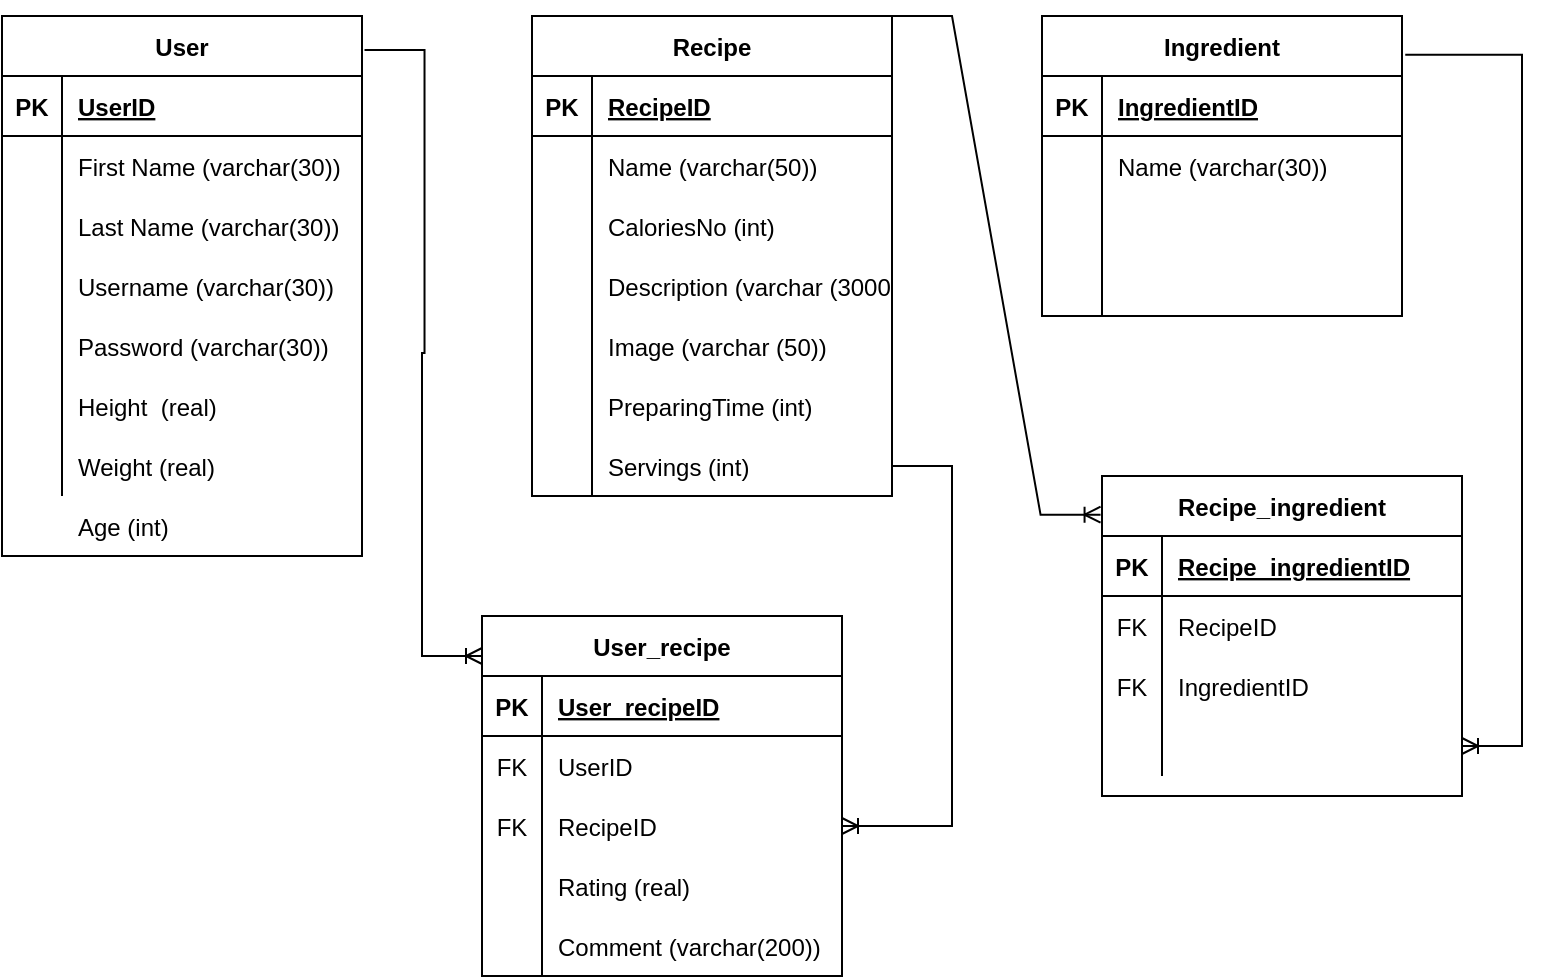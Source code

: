 <mxfile version="15.4.3" type="github"><diagram id="0N7uUOoDFhNXgDgxzHGo" name="Page-1"><mxGraphModel dx="1038" dy="547" grid="1" gridSize="10" guides="1" tooltips="1" connect="1" arrows="1" fold="1" page="1" pageScale="1" pageWidth="850" pageHeight="1100" math="0" shadow="0"><root><mxCell id="0"/><mxCell id="1" parent="0"/><mxCell id="iUJxZUWX9v71h7eGMHcG-1" value="Recipe" style="shape=table;startSize=30;container=1;collapsible=1;childLayout=tableLayout;fixedRows=1;rowLines=0;fontStyle=1;align=center;resizeLast=1;" vertex="1" parent="1"><mxGeometry x="335" y="50" width="180" height="240" as="geometry"/></mxCell><mxCell id="iUJxZUWX9v71h7eGMHcG-2" value="" style="shape=partialRectangle;collapsible=0;dropTarget=0;pointerEvents=0;fillColor=none;top=0;left=0;bottom=1;right=0;points=[[0,0.5],[1,0.5]];portConstraint=eastwest;" vertex="1" parent="iUJxZUWX9v71h7eGMHcG-1"><mxGeometry y="30" width="180" height="30" as="geometry"/></mxCell><mxCell id="iUJxZUWX9v71h7eGMHcG-3" value="PK" style="shape=partialRectangle;connectable=0;fillColor=none;top=0;left=0;bottom=0;right=0;fontStyle=1;overflow=hidden;" vertex="1" parent="iUJxZUWX9v71h7eGMHcG-2"><mxGeometry width="30" height="30" as="geometry"><mxRectangle width="30" height="30" as="alternateBounds"/></mxGeometry></mxCell><mxCell id="iUJxZUWX9v71h7eGMHcG-4" value="RecipeID" style="shape=partialRectangle;connectable=0;fillColor=none;top=0;left=0;bottom=0;right=0;align=left;spacingLeft=6;fontStyle=5;overflow=hidden;" vertex="1" parent="iUJxZUWX9v71h7eGMHcG-2"><mxGeometry x="30" width="150" height="30" as="geometry"><mxRectangle width="150" height="30" as="alternateBounds"/></mxGeometry></mxCell><mxCell id="iUJxZUWX9v71h7eGMHcG-5" value="" style="shape=partialRectangle;collapsible=0;dropTarget=0;pointerEvents=0;fillColor=none;top=0;left=0;bottom=0;right=0;points=[[0,0.5],[1,0.5]];portConstraint=eastwest;" vertex="1" parent="iUJxZUWX9v71h7eGMHcG-1"><mxGeometry y="60" width="180" height="30" as="geometry"/></mxCell><mxCell id="iUJxZUWX9v71h7eGMHcG-6" value="" style="shape=partialRectangle;connectable=0;fillColor=none;top=0;left=0;bottom=0;right=0;editable=1;overflow=hidden;" vertex="1" parent="iUJxZUWX9v71h7eGMHcG-5"><mxGeometry width="30" height="30" as="geometry"><mxRectangle width="30" height="30" as="alternateBounds"/></mxGeometry></mxCell><mxCell id="iUJxZUWX9v71h7eGMHcG-7" value="Name (varchar(50))" style="shape=partialRectangle;connectable=0;fillColor=none;top=0;left=0;bottom=0;right=0;align=left;spacingLeft=6;overflow=hidden;" vertex="1" parent="iUJxZUWX9v71h7eGMHcG-5"><mxGeometry x="30" width="150" height="30" as="geometry"><mxRectangle width="150" height="30" as="alternateBounds"/></mxGeometry></mxCell><mxCell id="iUJxZUWX9v71h7eGMHcG-8" value="" style="shape=partialRectangle;collapsible=0;dropTarget=0;pointerEvents=0;fillColor=none;top=0;left=0;bottom=0;right=0;points=[[0,0.5],[1,0.5]];portConstraint=eastwest;" vertex="1" parent="iUJxZUWX9v71h7eGMHcG-1"><mxGeometry y="90" width="180" height="30" as="geometry"/></mxCell><mxCell id="iUJxZUWX9v71h7eGMHcG-9" value="" style="shape=partialRectangle;connectable=0;fillColor=none;top=0;left=0;bottom=0;right=0;editable=1;overflow=hidden;" vertex="1" parent="iUJxZUWX9v71h7eGMHcG-8"><mxGeometry width="30" height="30" as="geometry"><mxRectangle width="30" height="30" as="alternateBounds"/></mxGeometry></mxCell><mxCell id="iUJxZUWX9v71h7eGMHcG-10" value="CaloriesNo (int)" style="shape=partialRectangle;connectable=0;fillColor=none;top=0;left=0;bottom=0;right=0;align=left;spacingLeft=6;overflow=hidden;" vertex="1" parent="iUJxZUWX9v71h7eGMHcG-8"><mxGeometry x="30" width="150" height="30" as="geometry"><mxRectangle width="150" height="30" as="alternateBounds"/></mxGeometry></mxCell><mxCell id="iUJxZUWX9v71h7eGMHcG-11" value="" style="shape=partialRectangle;collapsible=0;dropTarget=0;pointerEvents=0;fillColor=none;top=0;left=0;bottom=0;right=0;points=[[0,0.5],[1,0.5]];portConstraint=eastwest;" vertex="1" parent="iUJxZUWX9v71h7eGMHcG-1"><mxGeometry y="120" width="180" height="30" as="geometry"/></mxCell><mxCell id="iUJxZUWX9v71h7eGMHcG-12" value="" style="shape=partialRectangle;connectable=0;fillColor=none;top=0;left=0;bottom=0;right=0;editable=1;overflow=hidden;" vertex="1" parent="iUJxZUWX9v71h7eGMHcG-11"><mxGeometry width="30" height="30" as="geometry"><mxRectangle width="30" height="30" as="alternateBounds"/></mxGeometry></mxCell><mxCell id="iUJxZUWX9v71h7eGMHcG-13" value="Description (varchar (3000))" style="shape=partialRectangle;connectable=0;fillColor=none;top=0;left=0;bottom=0;right=0;align=left;spacingLeft=6;overflow=hidden;" vertex="1" parent="iUJxZUWX9v71h7eGMHcG-11"><mxGeometry x="30" width="150" height="30" as="geometry"><mxRectangle width="150" height="30" as="alternateBounds"/></mxGeometry></mxCell><mxCell id="iUJxZUWX9v71h7eGMHcG-48" value="" style="shape=partialRectangle;collapsible=0;dropTarget=0;pointerEvents=0;fillColor=none;top=0;left=0;bottom=0;right=0;points=[[0,0.5],[1,0.5]];portConstraint=eastwest;" vertex="1" parent="iUJxZUWX9v71h7eGMHcG-1"><mxGeometry y="150" width="180" height="30" as="geometry"/></mxCell><mxCell id="iUJxZUWX9v71h7eGMHcG-49" value="" style="shape=partialRectangle;connectable=0;fillColor=none;top=0;left=0;bottom=0;right=0;editable=1;overflow=hidden;" vertex="1" parent="iUJxZUWX9v71h7eGMHcG-48"><mxGeometry width="30" height="30" as="geometry"><mxRectangle width="30" height="30" as="alternateBounds"/></mxGeometry></mxCell><mxCell id="iUJxZUWX9v71h7eGMHcG-50" value="Image (varchar (50))" style="shape=partialRectangle;connectable=0;fillColor=none;top=0;left=0;bottom=0;right=0;align=left;spacingLeft=6;overflow=hidden;" vertex="1" parent="iUJxZUWX9v71h7eGMHcG-48"><mxGeometry x="30" width="150" height="30" as="geometry"><mxRectangle width="150" height="30" as="alternateBounds"/></mxGeometry></mxCell><mxCell id="iUJxZUWX9v71h7eGMHcG-52" value="" style="shape=partialRectangle;collapsible=0;dropTarget=0;pointerEvents=0;fillColor=none;top=0;left=0;bottom=0;right=0;points=[[0,0.5],[1,0.5]];portConstraint=eastwest;" vertex="1" parent="iUJxZUWX9v71h7eGMHcG-1"><mxGeometry y="180" width="180" height="30" as="geometry"/></mxCell><mxCell id="iUJxZUWX9v71h7eGMHcG-53" value="" style="shape=partialRectangle;connectable=0;fillColor=none;top=0;left=0;bottom=0;right=0;editable=1;overflow=hidden;" vertex="1" parent="iUJxZUWX9v71h7eGMHcG-52"><mxGeometry width="30" height="30" as="geometry"><mxRectangle width="30" height="30" as="alternateBounds"/></mxGeometry></mxCell><mxCell id="iUJxZUWX9v71h7eGMHcG-54" value="PreparingTime (int)" style="shape=partialRectangle;connectable=0;fillColor=none;top=0;left=0;bottom=0;right=0;align=left;spacingLeft=6;overflow=hidden;" vertex="1" parent="iUJxZUWX9v71h7eGMHcG-52"><mxGeometry x="30" width="150" height="30" as="geometry"><mxRectangle width="150" height="30" as="alternateBounds"/></mxGeometry></mxCell><mxCell id="iUJxZUWX9v71h7eGMHcG-69" value="" style="shape=partialRectangle;collapsible=0;dropTarget=0;pointerEvents=0;fillColor=none;top=0;left=0;bottom=0;right=0;points=[[0,0.5],[1,0.5]];portConstraint=eastwest;" vertex="1" parent="iUJxZUWX9v71h7eGMHcG-1"><mxGeometry y="210" width="180" height="30" as="geometry"/></mxCell><mxCell id="iUJxZUWX9v71h7eGMHcG-70" value="" style="shape=partialRectangle;connectable=0;fillColor=none;top=0;left=0;bottom=0;right=0;editable=1;overflow=hidden;" vertex="1" parent="iUJxZUWX9v71h7eGMHcG-69"><mxGeometry width="30" height="30" as="geometry"><mxRectangle width="30" height="30" as="alternateBounds"/></mxGeometry></mxCell><mxCell id="iUJxZUWX9v71h7eGMHcG-71" value="Servings (int)" style="shape=partialRectangle;connectable=0;fillColor=none;top=0;left=0;bottom=0;right=0;align=left;spacingLeft=6;overflow=hidden;" vertex="1" parent="iUJxZUWX9v71h7eGMHcG-69"><mxGeometry x="30" width="150" height="30" as="geometry"><mxRectangle width="150" height="30" as="alternateBounds"/></mxGeometry></mxCell><mxCell id="iUJxZUWX9v71h7eGMHcG-14" value="User" style="shape=table;startSize=30;container=1;collapsible=1;childLayout=tableLayout;fixedRows=1;rowLines=0;fontStyle=1;align=center;resizeLast=1;" vertex="1" parent="1"><mxGeometry x="70" y="50" width="180" height="270" as="geometry"/></mxCell><mxCell id="iUJxZUWX9v71h7eGMHcG-15" value="" style="shape=partialRectangle;collapsible=0;dropTarget=0;pointerEvents=0;fillColor=none;top=0;left=0;bottom=1;right=0;points=[[0,0.5],[1,0.5]];portConstraint=eastwest;" vertex="1" parent="iUJxZUWX9v71h7eGMHcG-14"><mxGeometry y="30" width="180" height="30" as="geometry"/></mxCell><mxCell id="iUJxZUWX9v71h7eGMHcG-16" value="PK" style="shape=partialRectangle;connectable=0;fillColor=none;top=0;left=0;bottom=0;right=0;fontStyle=1;overflow=hidden;" vertex="1" parent="iUJxZUWX9v71h7eGMHcG-15"><mxGeometry width="30" height="30" as="geometry"><mxRectangle width="30" height="30" as="alternateBounds"/></mxGeometry></mxCell><mxCell id="iUJxZUWX9v71h7eGMHcG-17" value="UserID" style="shape=partialRectangle;connectable=0;fillColor=none;top=0;left=0;bottom=0;right=0;align=left;spacingLeft=6;fontStyle=5;overflow=hidden;" vertex="1" parent="iUJxZUWX9v71h7eGMHcG-15"><mxGeometry x="30" width="150" height="30" as="geometry"><mxRectangle width="150" height="30" as="alternateBounds"/></mxGeometry></mxCell><mxCell id="iUJxZUWX9v71h7eGMHcG-18" value="" style="shape=partialRectangle;collapsible=0;dropTarget=0;pointerEvents=0;fillColor=none;top=0;left=0;bottom=0;right=0;points=[[0,0.5],[1,0.5]];portConstraint=eastwest;" vertex="1" parent="iUJxZUWX9v71h7eGMHcG-14"><mxGeometry y="60" width="180" height="30" as="geometry"/></mxCell><mxCell id="iUJxZUWX9v71h7eGMHcG-19" value="" style="shape=partialRectangle;connectable=0;fillColor=none;top=0;left=0;bottom=0;right=0;editable=1;overflow=hidden;" vertex="1" parent="iUJxZUWX9v71h7eGMHcG-18"><mxGeometry width="30" height="30" as="geometry"><mxRectangle width="30" height="30" as="alternateBounds"/></mxGeometry></mxCell><mxCell id="iUJxZUWX9v71h7eGMHcG-20" value="First Name (varchar(30))" style="shape=partialRectangle;connectable=0;fillColor=none;top=0;left=0;bottom=0;right=0;align=left;spacingLeft=6;overflow=hidden;" vertex="1" parent="iUJxZUWX9v71h7eGMHcG-18"><mxGeometry x="30" width="150" height="30" as="geometry"><mxRectangle width="150" height="30" as="alternateBounds"/></mxGeometry></mxCell><mxCell id="iUJxZUWX9v71h7eGMHcG-21" value="" style="shape=partialRectangle;collapsible=0;dropTarget=0;pointerEvents=0;fillColor=none;top=0;left=0;bottom=0;right=0;points=[[0,0.5],[1,0.5]];portConstraint=eastwest;" vertex="1" parent="iUJxZUWX9v71h7eGMHcG-14"><mxGeometry y="90" width="180" height="30" as="geometry"/></mxCell><mxCell id="iUJxZUWX9v71h7eGMHcG-22" value="" style="shape=partialRectangle;connectable=0;fillColor=none;top=0;left=0;bottom=0;right=0;editable=1;overflow=hidden;" vertex="1" parent="iUJxZUWX9v71h7eGMHcG-21"><mxGeometry width="30" height="30" as="geometry"><mxRectangle width="30" height="30" as="alternateBounds"/></mxGeometry></mxCell><mxCell id="iUJxZUWX9v71h7eGMHcG-23" value="Last Name (varchar(30))" style="shape=partialRectangle;connectable=0;fillColor=none;top=0;left=0;bottom=0;right=0;align=left;spacingLeft=6;overflow=hidden;" vertex="1" parent="iUJxZUWX9v71h7eGMHcG-21"><mxGeometry x="30" width="150" height="30" as="geometry"><mxRectangle width="150" height="30" as="alternateBounds"/></mxGeometry></mxCell><mxCell id="iUJxZUWX9v71h7eGMHcG-24" value="" style="shape=partialRectangle;collapsible=0;dropTarget=0;pointerEvents=0;fillColor=none;top=0;left=0;bottom=0;right=0;points=[[0,0.5],[1,0.5]];portConstraint=eastwest;" vertex="1" parent="iUJxZUWX9v71h7eGMHcG-14"><mxGeometry y="120" width="180" height="30" as="geometry"/></mxCell><mxCell id="iUJxZUWX9v71h7eGMHcG-25" value="" style="shape=partialRectangle;connectable=0;fillColor=none;top=0;left=0;bottom=0;right=0;editable=1;overflow=hidden;" vertex="1" parent="iUJxZUWX9v71h7eGMHcG-24"><mxGeometry width="30" height="30" as="geometry"><mxRectangle width="30" height="30" as="alternateBounds"/></mxGeometry></mxCell><mxCell id="iUJxZUWX9v71h7eGMHcG-26" value="Username (varchar(30))" style="shape=partialRectangle;connectable=0;fillColor=none;top=0;left=0;bottom=0;right=0;align=left;spacingLeft=6;overflow=hidden;" vertex="1" parent="iUJxZUWX9v71h7eGMHcG-24"><mxGeometry x="30" width="150" height="30" as="geometry"><mxRectangle width="150" height="30" as="alternateBounds"/></mxGeometry></mxCell><mxCell id="iUJxZUWX9v71h7eGMHcG-32" value="" style="shape=partialRectangle;collapsible=0;dropTarget=0;pointerEvents=0;fillColor=none;top=0;left=0;bottom=0;right=0;points=[[0,0.5],[1,0.5]];portConstraint=eastwest;" vertex="1" parent="iUJxZUWX9v71h7eGMHcG-14"><mxGeometry y="150" width="180" height="30" as="geometry"/></mxCell><mxCell id="iUJxZUWX9v71h7eGMHcG-33" value="" style="shape=partialRectangle;connectable=0;fillColor=none;top=0;left=0;bottom=0;right=0;editable=1;overflow=hidden;" vertex="1" parent="iUJxZUWX9v71h7eGMHcG-32"><mxGeometry width="30" height="30" as="geometry"><mxRectangle width="30" height="30" as="alternateBounds"/></mxGeometry></mxCell><mxCell id="iUJxZUWX9v71h7eGMHcG-34" value="Password (varchar(30))" style="shape=partialRectangle;connectable=0;fillColor=none;top=0;left=0;bottom=0;right=0;align=left;spacingLeft=6;overflow=hidden;" vertex="1" parent="iUJxZUWX9v71h7eGMHcG-32"><mxGeometry x="30" width="150" height="30" as="geometry"><mxRectangle width="150" height="30" as="alternateBounds"/></mxGeometry></mxCell><mxCell id="iUJxZUWX9v71h7eGMHcG-36" value="" style="shape=partialRectangle;collapsible=0;dropTarget=0;pointerEvents=0;fillColor=none;top=0;left=0;bottom=0;right=0;points=[[0,0.5],[1,0.5]];portConstraint=eastwest;" vertex="1" parent="iUJxZUWX9v71h7eGMHcG-14"><mxGeometry y="180" width="180" height="30" as="geometry"/></mxCell><mxCell id="iUJxZUWX9v71h7eGMHcG-37" value="" style="shape=partialRectangle;connectable=0;fillColor=none;top=0;left=0;bottom=0;right=0;editable=1;overflow=hidden;" vertex="1" parent="iUJxZUWX9v71h7eGMHcG-36"><mxGeometry width="30" height="30" as="geometry"><mxRectangle width="30" height="30" as="alternateBounds"/></mxGeometry></mxCell><mxCell id="iUJxZUWX9v71h7eGMHcG-38" value="Height  (real)" style="shape=partialRectangle;connectable=0;fillColor=none;top=0;left=0;bottom=0;right=0;align=left;spacingLeft=6;overflow=hidden;" vertex="1" parent="iUJxZUWX9v71h7eGMHcG-36"><mxGeometry x="30" width="150" height="30" as="geometry"><mxRectangle width="150" height="30" as="alternateBounds"/></mxGeometry></mxCell><mxCell id="iUJxZUWX9v71h7eGMHcG-40" value="" style="shape=partialRectangle;collapsible=0;dropTarget=0;pointerEvents=0;fillColor=none;top=0;left=0;bottom=0;right=0;points=[[0,0.5],[1,0.5]];portConstraint=eastwest;" vertex="1" parent="iUJxZUWX9v71h7eGMHcG-14"><mxGeometry y="210" width="180" height="30" as="geometry"/></mxCell><mxCell id="iUJxZUWX9v71h7eGMHcG-41" value="" style="shape=partialRectangle;connectable=0;fillColor=none;top=0;left=0;bottom=0;right=0;editable=1;overflow=hidden;" vertex="1" parent="iUJxZUWX9v71h7eGMHcG-40"><mxGeometry width="30" height="30" as="geometry"><mxRectangle width="30" height="30" as="alternateBounds"/></mxGeometry></mxCell><mxCell id="iUJxZUWX9v71h7eGMHcG-42" value="Weight (real)" style="shape=partialRectangle;connectable=0;fillColor=none;top=0;left=0;bottom=0;right=0;align=left;spacingLeft=6;overflow=hidden;" vertex="1" parent="iUJxZUWX9v71h7eGMHcG-40"><mxGeometry x="30" width="150" height="30" as="geometry"><mxRectangle width="150" height="30" as="alternateBounds"/></mxGeometry></mxCell><mxCell id="iUJxZUWX9v71h7eGMHcG-43" value="" style="shape=table;startSize=0;container=1;collapsible=1;childLayout=tableLayout;fixedRows=1;rowLines=0;fontStyle=0;align=center;resizeLast=1;strokeColor=none;fillColor=none;" vertex="1" parent="1"><mxGeometry x="70" y="290" width="180" height="30" as="geometry"/></mxCell><mxCell id="iUJxZUWX9v71h7eGMHcG-44" value="" style="shape=partialRectangle;collapsible=0;dropTarget=0;pointerEvents=0;fillColor=none;top=0;left=0;bottom=0;right=0;points=[[0,0.5],[1,0.5]];portConstraint=eastwest;" vertex="1" parent="iUJxZUWX9v71h7eGMHcG-43"><mxGeometry width="180" height="30" as="geometry"/></mxCell><mxCell id="iUJxZUWX9v71h7eGMHcG-45" value="" style="shape=partialRectangle;connectable=0;fillColor=none;top=0;left=0;bottom=0;right=0;editable=1;overflow=hidden;" vertex="1" parent="iUJxZUWX9v71h7eGMHcG-44"><mxGeometry width="30" height="30" as="geometry"><mxRectangle width="30" height="30" as="alternateBounds"/></mxGeometry></mxCell><mxCell id="iUJxZUWX9v71h7eGMHcG-46" value="Age (int)" style="shape=partialRectangle;connectable=0;fillColor=none;top=0;left=0;bottom=0;right=0;align=left;spacingLeft=6;overflow=hidden;" vertex="1" parent="iUJxZUWX9v71h7eGMHcG-44"><mxGeometry x="30" width="150" height="30" as="geometry"><mxRectangle width="150" height="30" as="alternateBounds"/></mxGeometry></mxCell><mxCell id="iUJxZUWX9v71h7eGMHcG-55" value="Ingredient" style="shape=table;startSize=30;container=1;collapsible=1;childLayout=tableLayout;fixedRows=1;rowLines=0;fontStyle=1;align=center;resizeLast=1;" vertex="1" parent="1"><mxGeometry x="590" y="50" width="180" height="150" as="geometry"/></mxCell><mxCell id="iUJxZUWX9v71h7eGMHcG-56" value="" style="shape=partialRectangle;collapsible=0;dropTarget=0;pointerEvents=0;fillColor=none;top=0;left=0;bottom=1;right=0;points=[[0,0.5],[1,0.5]];portConstraint=eastwest;" vertex="1" parent="iUJxZUWX9v71h7eGMHcG-55"><mxGeometry y="30" width="180" height="30" as="geometry"/></mxCell><mxCell id="iUJxZUWX9v71h7eGMHcG-57" value="PK" style="shape=partialRectangle;connectable=0;fillColor=none;top=0;left=0;bottom=0;right=0;fontStyle=1;overflow=hidden;" vertex="1" parent="iUJxZUWX9v71h7eGMHcG-56"><mxGeometry width="30" height="30" as="geometry"><mxRectangle width="30" height="30" as="alternateBounds"/></mxGeometry></mxCell><mxCell id="iUJxZUWX9v71h7eGMHcG-58" value="IngredientID" style="shape=partialRectangle;connectable=0;fillColor=none;top=0;left=0;bottom=0;right=0;align=left;spacingLeft=6;fontStyle=5;overflow=hidden;" vertex="1" parent="iUJxZUWX9v71h7eGMHcG-56"><mxGeometry x="30" width="150" height="30" as="geometry"><mxRectangle width="150" height="30" as="alternateBounds"/></mxGeometry></mxCell><mxCell id="iUJxZUWX9v71h7eGMHcG-59" value="" style="shape=partialRectangle;collapsible=0;dropTarget=0;pointerEvents=0;fillColor=none;top=0;left=0;bottom=0;right=0;points=[[0,0.5],[1,0.5]];portConstraint=eastwest;" vertex="1" parent="iUJxZUWX9v71h7eGMHcG-55"><mxGeometry y="60" width="180" height="30" as="geometry"/></mxCell><mxCell id="iUJxZUWX9v71h7eGMHcG-60" value="" style="shape=partialRectangle;connectable=0;fillColor=none;top=0;left=0;bottom=0;right=0;editable=1;overflow=hidden;" vertex="1" parent="iUJxZUWX9v71h7eGMHcG-59"><mxGeometry width="30" height="30" as="geometry"><mxRectangle width="30" height="30" as="alternateBounds"/></mxGeometry></mxCell><mxCell id="iUJxZUWX9v71h7eGMHcG-61" value="Name (varchar(30))" style="shape=partialRectangle;connectable=0;fillColor=none;top=0;left=0;bottom=0;right=0;align=left;spacingLeft=6;overflow=hidden;" vertex="1" parent="iUJxZUWX9v71h7eGMHcG-59"><mxGeometry x="30" width="150" height="30" as="geometry"><mxRectangle width="150" height="30" as="alternateBounds"/></mxGeometry></mxCell><mxCell id="iUJxZUWX9v71h7eGMHcG-62" value="" style="shape=partialRectangle;collapsible=0;dropTarget=0;pointerEvents=0;fillColor=none;top=0;left=0;bottom=0;right=0;points=[[0,0.5],[1,0.5]];portConstraint=eastwest;" vertex="1" parent="iUJxZUWX9v71h7eGMHcG-55"><mxGeometry y="90" width="180" height="30" as="geometry"/></mxCell><mxCell id="iUJxZUWX9v71h7eGMHcG-63" value="" style="shape=partialRectangle;connectable=0;fillColor=none;top=0;left=0;bottom=0;right=0;editable=1;overflow=hidden;" vertex="1" parent="iUJxZUWX9v71h7eGMHcG-62"><mxGeometry width="30" height="30" as="geometry"><mxRectangle width="30" height="30" as="alternateBounds"/></mxGeometry></mxCell><mxCell id="iUJxZUWX9v71h7eGMHcG-64" value="" style="shape=partialRectangle;connectable=0;fillColor=none;top=0;left=0;bottom=0;right=0;align=left;spacingLeft=6;overflow=hidden;" vertex="1" parent="iUJxZUWX9v71h7eGMHcG-62"><mxGeometry x="30" width="150" height="30" as="geometry"><mxRectangle width="150" height="30" as="alternateBounds"/></mxGeometry></mxCell><mxCell id="iUJxZUWX9v71h7eGMHcG-65" value="" style="shape=partialRectangle;collapsible=0;dropTarget=0;pointerEvents=0;fillColor=none;top=0;left=0;bottom=0;right=0;points=[[0,0.5],[1,0.5]];portConstraint=eastwest;" vertex="1" parent="iUJxZUWX9v71h7eGMHcG-55"><mxGeometry y="120" width="180" height="30" as="geometry"/></mxCell><mxCell id="iUJxZUWX9v71h7eGMHcG-66" value="" style="shape=partialRectangle;connectable=0;fillColor=none;top=0;left=0;bottom=0;right=0;editable=1;overflow=hidden;" vertex="1" parent="iUJxZUWX9v71h7eGMHcG-65"><mxGeometry width="30" height="30" as="geometry"><mxRectangle width="30" height="30" as="alternateBounds"/></mxGeometry></mxCell><mxCell id="iUJxZUWX9v71h7eGMHcG-67" value="" style="shape=partialRectangle;connectable=0;fillColor=none;top=0;left=0;bottom=0;right=0;align=left;spacingLeft=6;overflow=hidden;" vertex="1" parent="iUJxZUWX9v71h7eGMHcG-65"><mxGeometry x="30" width="150" height="30" as="geometry"><mxRectangle width="150" height="30" as="alternateBounds"/></mxGeometry></mxCell><mxCell id="iUJxZUWX9v71h7eGMHcG-77" value="Recipe_ingredient" style="shape=table;startSize=30;container=1;collapsible=1;childLayout=tableLayout;fixedRows=1;rowLines=0;fontStyle=1;align=center;resizeLast=1;" vertex="1" parent="1"><mxGeometry x="620" y="280" width="180" height="160" as="geometry"/></mxCell><mxCell id="iUJxZUWX9v71h7eGMHcG-78" value="" style="shape=partialRectangle;collapsible=0;dropTarget=0;pointerEvents=0;fillColor=none;top=0;left=0;bottom=1;right=0;points=[[0,0.5],[1,0.5]];portConstraint=eastwest;" vertex="1" parent="iUJxZUWX9v71h7eGMHcG-77"><mxGeometry y="30" width="180" height="30" as="geometry"/></mxCell><mxCell id="iUJxZUWX9v71h7eGMHcG-79" value="PK" style="shape=partialRectangle;connectable=0;fillColor=none;top=0;left=0;bottom=0;right=0;fontStyle=1;overflow=hidden;" vertex="1" parent="iUJxZUWX9v71h7eGMHcG-78"><mxGeometry width="30" height="30" as="geometry"><mxRectangle width="30" height="30" as="alternateBounds"/></mxGeometry></mxCell><mxCell id="iUJxZUWX9v71h7eGMHcG-80" value="Recipe_ingredientID" style="shape=partialRectangle;connectable=0;fillColor=none;top=0;left=0;bottom=0;right=0;align=left;spacingLeft=6;fontStyle=5;overflow=hidden;" vertex="1" parent="iUJxZUWX9v71h7eGMHcG-78"><mxGeometry x="30" width="150" height="30" as="geometry"><mxRectangle width="150" height="30" as="alternateBounds"/></mxGeometry></mxCell><mxCell id="iUJxZUWX9v71h7eGMHcG-81" value="" style="shape=partialRectangle;collapsible=0;dropTarget=0;pointerEvents=0;fillColor=none;top=0;left=0;bottom=0;right=0;points=[[0,0.5],[1,0.5]];portConstraint=eastwest;" vertex="1" parent="iUJxZUWX9v71h7eGMHcG-77"><mxGeometry y="60" width="180" height="30" as="geometry"/></mxCell><mxCell id="iUJxZUWX9v71h7eGMHcG-82" value="FK" style="shape=partialRectangle;connectable=0;fillColor=none;top=0;left=0;bottom=0;right=0;editable=1;overflow=hidden;" vertex="1" parent="iUJxZUWX9v71h7eGMHcG-81"><mxGeometry width="30" height="30" as="geometry"><mxRectangle width="30" height="30" as="alternateBounds"/></mxGeometry></mxCell><mxCell id="iUJxZUWX9v71h7eGMHcG-83" value="RecipeID" style="shape=partialRectangle;connectable=0;fillColor=none;top=0;left=0;bottom=0;right=0;align=left;spacingLeft=6;overflow=hidden;" vertex="1" parent="iUJxZUWX9v71h7eGMHcG-81"><mxGeometry x="30" width="150" height="30" as="geometry"><mxRectangle width="150" height="30" as="alternateBounds"/></mxGeometry></mxCell><mxCell id="iUJxZUWX9v71h7eGMHcG-84" value="" style="shape=partialRectangle;collapsible=0;dropTarget=0;pointerEvents=0;fillColor=none;top=0;left=0;bottom=0;right=0;points=[[0,0.5],[1,0.5]];portConstraint=eastwest;" vertex="1" parent="iUJxZUWX9v71h7eGMHcG-77"><mxGeometry y="90" width="180" height="30" as="geometry"/></mxCell><mxCell id="iUJxZUWX9v71h7eGMHcG-85" value="FK" style="shape=partialRectangle;connectable=0;fillColor=none;top=0;left=0;bottom=0;right=0;editable=1;overflow=hidden;" vertex="1" parent="iUJxZUWX9v71h7eGMHcG-84"><mxGeometry width="30" height="30" as="geometry"><mxRectangle width="30" height="30" as="alternateBounds"/></mxGeometry></mxCell><mxCell id="iUJxZUWX9v71h7eGMHcG-86" value="IngredientID" style="shape=partialRectangle;connectable=0;fillColor=none;top=0;left=0;bottom=0;right=0;align=left;spacingLeft=6;overflow=hidden;" vertex="1" parent="iUJxZUWX9v71h7eGMHcG-84"><mxGeometry x="30" width="150" height="30" as="geometry"><mxRectangle width="150" height="30" as="alternateBounds"/></mxGeometry></mxCell><mxCell id="iUJxZUWX9v71h7eGMHcG-87" value="" style="shape=partialRectangle;collapsible=0;dropTarget=0;pointerEvents=0;fillColor=none;top=0;left=0;bottom=0;right=0;points=[[0,0.5],[1,0.5]];portConstraint=eastwest;" vertex="1" parent="iUJxZUWX9v71h7eGMHcG-77"><mxGeometry y="120" width="180" height="30" as="geometry"/></mxCell><mxCell id="iUJxZUWX9v71h7eGMHcG-88" value="" style="shape=partialRectangle;connectable=0;fillColor=none;top=0;left=0;bottom=0;right=0;editable=1;overflow=hidden;" vertex="1" parent="iUJxZUWX9v71h7eGMHcG-87"><mxGeometry width="30" height="30" as="geometry"><mxRectangle width="30" height="30" as="alternateBounds"/></mxGeometry></mxCell><mxCell id="iUJxZUWX9v71h7eGMHcG-89" value="" style="shape=partialRectangle;connectable=0;fillColor=none;top=0;left=0;bottom=0;right=0;align=left;spacingLeft=6;overflow=hidden;" vertex="1" parent="iUJxZUWX9v71h7eGMHcG-87"><mxGeometry x="30" width="150" height="30" as="geometry"><mxRectangle width="150" height="30" as="alternateBounds"/></mxGeometry></mxCell><mxCell id="iUJxZUWX9v71h7eGMHcG-90" value="User_recipe" style="shape=table;startSize=30;container=1;collapsible=1;childLayout=tableLayout;fixedRows=1;rowLines=0;fontStyle=1;align=center;resizeLast=1;" vertex="1" parent="1"><mxGeometry x="310" y="350" width="180" height="180" as="geometry"/></mxCell><mxCell id="iUJxZUWX9v71h7eGMHcG-91" value="" style="shape=partialRectangle;collapsible=0;dropTarget=0;pointerEvents=0;fillColor=none;top=0;left=0;bottom=1;right=0;points=[[0,0.5],[1,0.5]];portConstraint=eastwest;" vertex="1" parent="iUJxZUWX9v71h7eGMHcG-90"><mxGeometry y="30" width="180" height="30" as="geometry"/></mxCell><mxCell id="iUJxZUWX9v71h7eGMHcG-92" value="PK" style="shape=partialRectangle;connectable=0;fillColor=none;top=0;left=0;bottom=0;right=0;fontStyle=1;overflow=hidden;" vertex="1" parent="iUJxZUWX9v71h7eGMHcG-91"><mxGeometry width="30" height="30" as="geometry"><mxRectangle width="30" height="30" as="alternateBounds"/></mxGeometry></mxCell><mxCell id="iUJxZUWX9v71h7eGMHcG-93" value="User_recipeID" style="shape=partialRectangle;connectable=0;fillColor=none;top=0;left=0;bottom=0;right=0;align=left;spacingLeft=6;fontStyle=5;overflow=hidden;" vertex="1" parent="iUJxZUWX9v71h7eGMHcG-91"><mxGeometry x="30" width="150" height="30" as="geometry"><mxRectangle width="150" height="30" as="alternateBounds"/></mxGeometry></mxCell><mxCell id="iUJxZUWX9v71h7eGMHcG-94" value="" style="shape=partialRectangle;collapsible=0;dropTarget=0;pointerEvents=0;fillColor=none;top=0;left=0;bottom=0;right=0;points=[[0,0.5],[1,0.5]];portConstraint=eastwest;" vertex="1" parent="iUJxZUWX9v71h7eGMHcG-90"><mxGeometry y="60" width="180" height="30" as="geometry"/></mxCell><mxCell id="iUJxZUWX9v71h7eGMHcG-95" value="FK" style="shape=partialRectangle;connectable=0;fillColor=none;top=0;left=0;bottom=0;right=0;editable=1;overflow=hidden;" vertex="1" parent="iUJxZUWX9v71h7eGMHcG-94"><mxGeometry width="30" height="30" as="geometry"><mxRectangle width="30" height="30" as="alternateBounds"/></mxGeometry></mxCell><mxCell id="iUJxZUWX9v71h7eGMHcG-96" value="UserID" style="shape=partialRectangle;connectable=0;fillColor=none;top=0;left=0;bottom=0;right=0;align=left;spacingLeft=6;overflow=hidden;" vertex="1" parent="iUJxZUWX9v71h7eGMHcG-94"><mxGeometry x="30" width="150" height="30" as="geometry"><mxRectangle width="150" height="30" as="alternateBounds"/></mxGeometry></mxCell><mxCell id="iUJxZUWX9v71h7eGMHcG-97" value="" style="shape=partialRectangle;collapsible=0;dropTarget=0;pointerEvents=0;fillColor=none;top=0;left=0;bottom=0;right=0;points=[[0,0.5],[1,0.5]];portConstraint=eastwest;" vertex="1" parent="iUJxZUWX9v71h7eGMHcG-90"><mxGeometry y="90" width="180" height="30" as="geometry"/></mxCell><mxCell id="iUJxZUWX9v71h7eGMHcG-98" value="FK" style="shape=partialRectangle;connectable=0;fillColor=none;top=0;left=0;bottom=0;right=0;editable=1;overflow=hidden;" vertex="1" parent="iUJxZUWX9v71h7eGMHcG-97"><mxGeometry width="30" height="30" as="geometry"><mxRectangle width="30" height="30" as="alternateBounds"/></mxGeometry></mxCell><mxCell id="iUJxZUWX9v71h7eGMHcG-99" value="RecipeID" style="shape=partialRectangle;connectable=0;fillColor=none;top=0;left=0;bottom=0;right=0;align=left;spacingLeft=6;overflow=hidden;" vertex="1" parent="iUJxZUWX9v71h7eGMHcG-97"><mxGeometry x="30" width="150" height="30" as="geometry"><mxRectangle width="150" height="30" as="alternateBounds"/></mxGeometry></mxCell><mxCell id="iUJxZUWX9v71h7eGMHcG-100" value="" style="shape=partialRectangle;collapsible=0;dropTarget=0;pointerEvents=0;fillColor=none;top=0;left=0;bottom=0;right=0;points=[[0,0.5],[1,0.5]];portConstraint=eastwest;" vertex="1" parent="iUJxZUWX9v71h7eGMHcG-90"><mxGeometry y="120" width="180" height="30" as="geometry"/></mxCell><mxCell id="iUJxZUWX9v71h7eGMHcG-101" value="" style="shape=partialRectangle;connectable=0;fillColor=none;top=0;left=0;bottom=0;right=0;editable=1;overflow=hidden;" vertex="1" parent="iUJxZUWX9v71h7eGMHcG-100"><mxGeometry width="30" height="30" as="geometry"><mxRectangle width="30" height="30" as="alternateBounds"/></mxGeometry></mxCell><mxCell id="iUJxZUWX9v71h7eGMHcG-102" value="Rating (real)" style="shape=partialRectangle;connectable=0;fillColor=none;top=0;left=0;bottom=0;right=0;align=left;spacingLeft=6;overflow=hidden;" vertex="1" parent="iUJxZUWX9v71h7eGMHcG-100"><mxGeometry x="30" width="150" height="30" as="geometry"><mxRectangle width="150" height="30" as="alternateBounds"/></mxGeometry></mxCell><mxCell id="iUJxZUWX9v71h7eGMHcG-104" value="" style="shape=partialRectangle;collapsible=0;dropTarget=0;pointerEvents=0;fillColor=none;top=0;left=0;bottom=0;right=0;points=[[0,0.5],[1,0.5]];portConstraint=eastwest;" vertex="1" parent="iUJxZUWX9v71h7eGMHcG-90"><mxGeometry y="150" width="180" height="30" as="geometry"/></mxCell><mxCell id="iUJxZUWX9v71h7eGMHcG-105" value="" style="shape=partialRectangle;connectable=0;fillColor=none;top=0;left=0;bottom=0;right=0;editable=1;overflow=hidden;" vertex="1" parent="iUJxZUWX9v71h7eGMHcG-104"><mxGeometry width="30" height="30" as="geometry"><mxRectangle width="30" height="30" as="alternateBounds"/></mxGeometry></mxCell><mxCell id="iUJxZUWX9v71h7eGMHcG-106" value="Comment (varchar(200))" style="shape=partialRectangle;connectable=0;fillColor=none;top=0;left=0;bottom=0;right=0;align=left;spacingLeft=6;overflow=hidden;" vertex="1" parent="iUJxZUWX9v71h7eGMHcG-104"><mxGeometry x="30" width="150" height="30" as="geometry"><mxRectangle width="150" height="30" as="alternateBounds"/></mxGeometry></mxCell><mxCell id="iUJxZUWX9v71h7eGMHcG-109" value="" style="edgeStyle=entityRelationEdgeStyle;fontSize=12;html=1;endArrow=ERoneToMany;rounded=0;exitX=1.007;exitY=0.063;exitDx=0;exitDy=0;exitPerimeter=0;" edge="1" parent="1" source="iUJxZUWX9v71h7eGMHcG-14"><mxGeometry width="100" height="100" relative="1" as="geometry"><mxPoint x="-30" y="50" as="sourcePoint"/><mxPoint x="310" y="370" as="targetPoint"/></mxGeometry></mxCell><mxCell id="iUJxZUWX9v71h7eGMHcG-110" value="" style="edgeStyle=entityRelationEdgeStyle;fontSize=12;html=1;endArrow=ERoneToMany;rounded=0;" edge="1" parent="1" source="iUJxZUWX9v71h7eGMHcG-69" target="iUJxZUWX9v71h7eGMHcG-97"><mxGeometry width="100" height="100" relative="1" as="geometry"><mxPoint x="500" y="70" as="sourcePoint"/><mxPoint x="600" y="-30" as="targetPoint"/></mxGeometry></mxCell><mxCell id="iUJxZUWX9v71h7eGMHcG-112" value="" style="edgeStyle=entityRelationEdgeStyle;fontSize=12;html=1;endArrow=ERoneToMany;rounded=0;entryX=-0.004;entryY=0.121;entryDx=0;entryDy=0;entryPerimeter=0;exitX=1;exitY=0;exitDx=0;exitDy=0;" edge="1" parent="1" source="iUJxZUWX9v71h7eGMHcG-1" target="iUJxZUWX9v71h7eGMHcG-77"><mxGeometry width="100" height="100" relative="1" as="geometry"><mxPoint x="500" y="270" as="sourcePoint"/><mxPoint x="600" y="170" as="targetPoint"/></mxGeometry></mxCell><mxCell id="iUJxZUWX9v71h7eGMHcG-114" value="" style="edgeStyle=entityRelationEdgeStyle;fontSize=12;html=1;endArrow=ERoneToMany;rounded=0;exitX=1.009;exitY=0.129;exitDx=0;exitDy=0;exitPerimeter=0;" edge="1" parent="1" source="iUJxZUWX9v71h7eGMHcG-55" target="iUJxZUWX9v71h7eGMHcG-87"><mxGeometry width="100" height="100" relative="1" as="geometry"><mxPoint x="780" y="70" as="sourcePoint"/><mxPoint x="850" y="-30" as="targetPoint"/></mxGeometry></mxCell></root></mxGraphModel></diagram></mxfile>